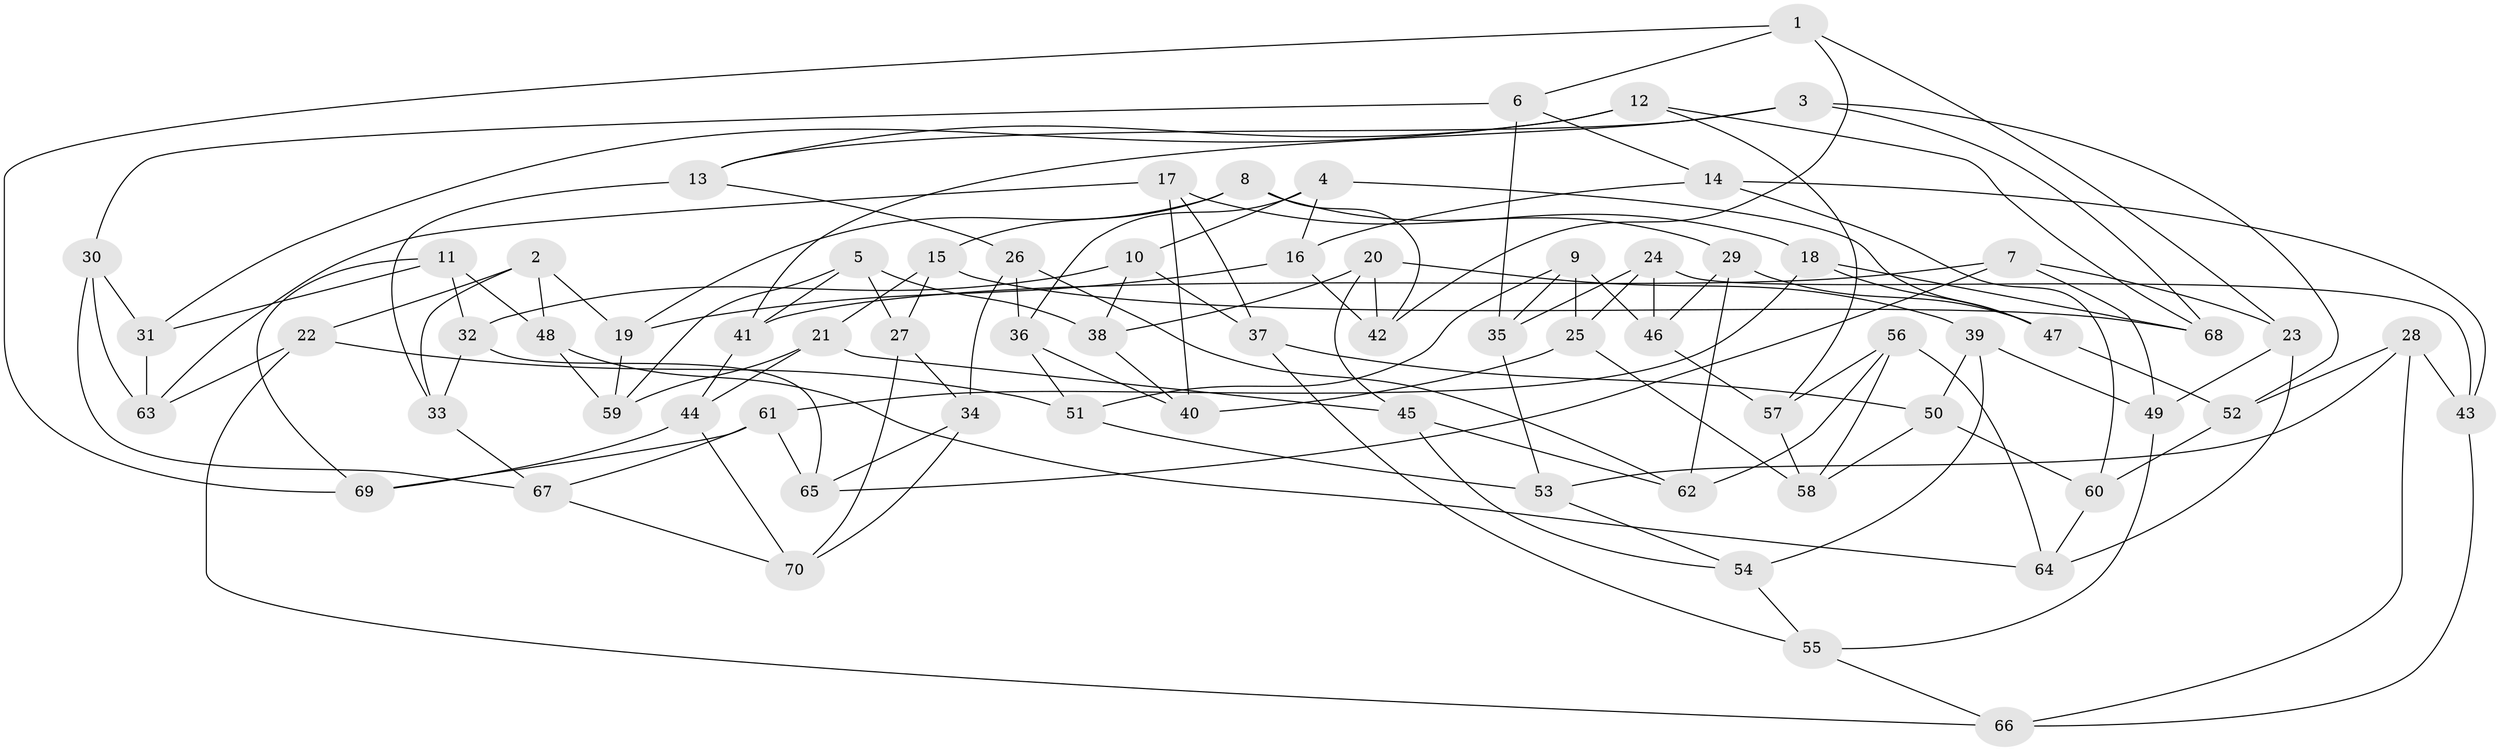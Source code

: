 // Generated by graph-tools (version 1.1) at 2025/50/03/09/25 03:50:49]
// undirected, 70 vertices, 140 edges
graph export_dot {
graph [start="1"]
  node [color=gray90,style=filled];
  1;
  2;
  3;
  4;
  5;
  6;
  7;
  8;
  9;
  10;
  11;
  12;
  13;
  14;
  15;
  16;
  17;
  18;
  19;
  20;
  21;
  22;
  23;
  24;
  25;
  26;
  27;
  28;
  29;
  30;
  31;
  32;
  33;
  34;
  35;
  36;
  37;
  38;
  39;
  40;
  41;
  42;
  43;
  44;
  45;
  46;
  47;
  48;
  49;
  50;
  51;
  52;
  53;
  54;
  55;
  56;
  57;
  58;
  59;
  60;
  61;
  62;
  63;
  64;
  65;
  66;
  67;
  68;
  69;
  70;
  1 -- 23;
  1 -- 6;
  1 -- 42;
  1 -- 69;
  2 -- 48;
  2 -- 19;
  2 -- 22;
  2 -- 33;
  3 -- 68;
  3 -- 13;
  3 -- 52;
  3 -- 41;
  4 -- 16;
  4 -- 36;
  4 -- 47;
  4 -- 10;
  5 -- 59;
  5 -- 27;
  5 -- 38;
  5 -- 41;
  6 -- 35;
  6 -- 14;
  6 -- 30;
  7 -- 65;
  7 -- 41;
  7 -- 49;
  7 -- 23;
  8 -- 19;
  8 -- 29;
  8 -- 15;
  8 -- 42;
  9 -- 25;
  9 -- 46;
  9 -- 51;
  9 -- 35;
  10 -- 37;
  10 -- 32;
  10 -- 38;
  11 -- 32;
  11 -- 48;
  11 -- 69;
  11 -- 31;
  12 -- 57;
  12 -- 31;
  12 -- 68;
  12 -- 13;
  13 -- 33;
  13 -- 26;
  14 -- 16;
  14 -- 43;
  14 -- 60;
  15 -- 68;
  15 -- 27;
  15 -- 21;
  16 -- 42;
  16 -- 19;
  17 -- 18;
  17 -- 63;
  17 -- 40;
  17 -- 37;
  18 -- 68;
  18 -- 47;
  18 -- 61;
  19 -- 59;
  20 -- 39;
  20 -- 42;
  20 -- 38;
  20 -- 45;
  21 -- 45;
  21 -- 59;
  21 -- 44;
  22 -- 66;
  22 -- 63;
  22 -- 51;
  23 -- 64;
  23 -- 49;
  24 -- 35;
  24 -- 25;
  24 -- 43;
  24 -- 46;
  25 -- 40;
  25 -- 58;
  26 -- 62;
  26 -- 34;
  26 -- 36;
  27 -- 70;
  27 -- 34;
  28 -- 43;
  28 -- 52;
  28 -- 66;
  28 -- 53;
  29 -- 62;
  29 -- 47;
  29 -- 46;
  30 -- 63;
  30 -- 67;
  30 -- 31;
  31 -- 63;
  32 -- 33;
  32 -- 65;
  33 -- 67;
  34 -- 65;
  34 -- 70;
  35 -- 53;
  36 -- 51;
  36 -- 40;
  37 -- 50;
  37 -- 55;
  38 -- 40;
  39 -- 49;
  39 -- 50;
  39 -- 54;
  41 -- 44;
  43 -- 66;
  44 -- 70;
  44 -- 69;
  45 -- 54;
  45 -- 62;
  46 -- 57;
  47 -- 52;
  48 -- 59;
  48 -- 64;
  49 -- 55;
  50 -- 60;
  50 -- 58;
  51 -- 53;
  52 -- 60;
  53 -- 54;
  54 -- 55;
  55 -- 66;
  56 -- 62;
  56 -- 58;
  56 -- 57;
  56 -- 64;
  57 -- 58;
  60 -- 64;
  61 -- 69;
  61 -- 65;
  61 -- 67;
  67 -- 70;
}
